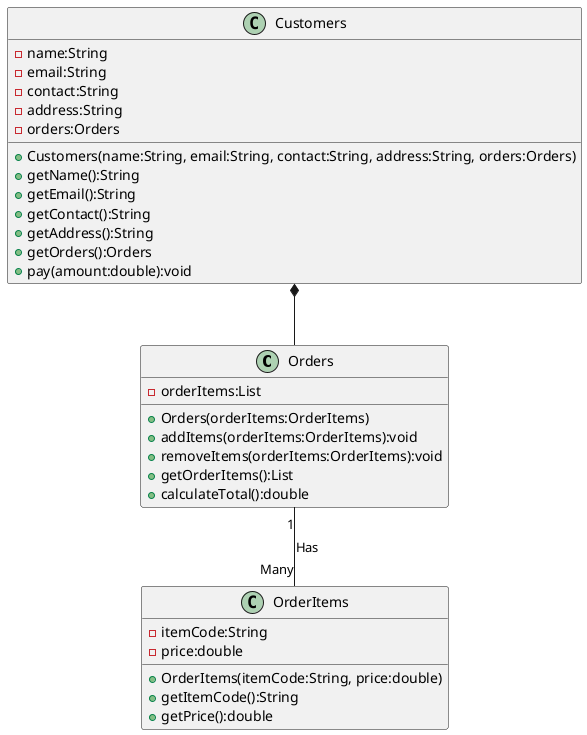 @startuml

@startuml

'interface PaymentStrategy {
'    +info(amount:double):String
'}
'
'class CashStrategy {
'    +info(amount:double):String
'}
'
'class CreditCardStrategy {
'    -name:String
'    -cardNumber:String
'    -cvv:int
'    -expiryDate:String
'    +CreditCardStrategy(name:String, cardNumber:String, cvv:int, expiryDate:Date)
'    +info(amount:double):String
'}

class Orders {
    -orderItems:List
    +Orders(orderItems:OrderItems)
    +addItems(orderItems:OrderItems):void
    +removeItems(orderItems:OrderItems):void
    +getOrderItems():List
    +calculateTotal():double
}

class OrderItems {
    -itemCode:String
    -price:double
    +OrderItems(itemCode:String, price:double)
    +getItemCode():String
    +getPrice():double
}

class Customers {
    -name:String
    -email:String
    -contact:String
    -address:String
    -orders:Orders
    +Customers(name:String, email:String, contact:String, address:String, orders:Orders)
    +getName():String
    +getEmail():String
    +getContact():String
    +getAddress():String
    +getOrders():Orders
    +pay(amount:double):void
}

'PaymentStrategy <|.. CashStrategy
'PaymentStrategy <|.. CreditCardStrategy
'Orders *-- PaymentStrategy
Orders "1" -- "Many" OrderItems : Has
Customers *-- Orders

'enum TimeUnit {
'DAYS
'HOURS
'MINUTES
'}

@enduml

'enum TimeUnit {
'DAYS
'HOURS
'MINUTES
'}

@enduml